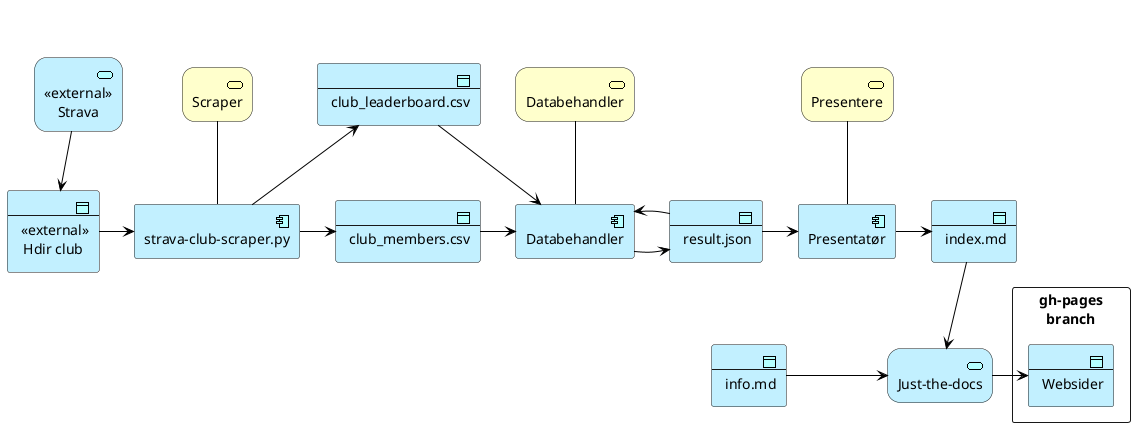 @startuml
!include <archimate/Archimate>
sprite $bProduct jar:archimate/business-product

Application_Service(strava, "<<external>>\nStrava")
Application_DataObject(klubbdata, "<<external>>\nHdir club")

archimate #Business "Scraper" as bscraper<<business-service>>
'Application_Component(action, "action script")
Application_Component(scraper, "strava-club-scraper.py")
'action -down-> scraper
'bscraper -down- action
'rectangle "data branch" {
Business_Service(bbehandler, "Databehandler")
Application_DataObject(csvres, "club_leaderboard.csv")
Application_DataObject(csvdelt, "club_members.csv")
Application_Component(behandler, "Databehandler")
Application_DataObject(resjson, "result.json")
Application_DataObject(info, "info.md")
Application_Service(jtd, "Just-the-docs")
'Application_DataObject(csvtot, "totalresultat.json")
'Application_DataObject(akk, "club_accumulated.json")
'}

Business_Service(bpresent, "Presentere")
Application_Component(present, "Presentatør")
Application_DataObject(results, "index.md")
rectangle "gh-pages\nbranch" {
  Application_DataObject(websider, "Websider")
}

'note "All kildekoden\nligger i main branch" as kildekode
'kildekode -up- scraper
'kildekode -up- behandler
'kildekode -up- present

strava -right[hidden]- bscraper
strava -down-> klubbdata
klubbdata -right-> scraper
bscraper -down- scraper
bscraper -right[hidden]- bbehandler
bbehandler -down- behandler
scraper -up-> csvres
scraper -right-> csvdelt
csvres -down[hidden]- csvdelt
csvres -right-> behandler
csvdelt -right-> behandler
'resjson -down[hidden]- csvtot
'csvtot -down[hidden]- akk
behandler -right-> resjson
resjson -left-> behandler
resjson -right-> present
resjson -down[hidden]- info
results -down-> jtd
'csvtot -right-> present
'akk -right-> present
bpresent -down- present
present -right-> results
info -right-> jtd
jtd -right-> websider

@enduml